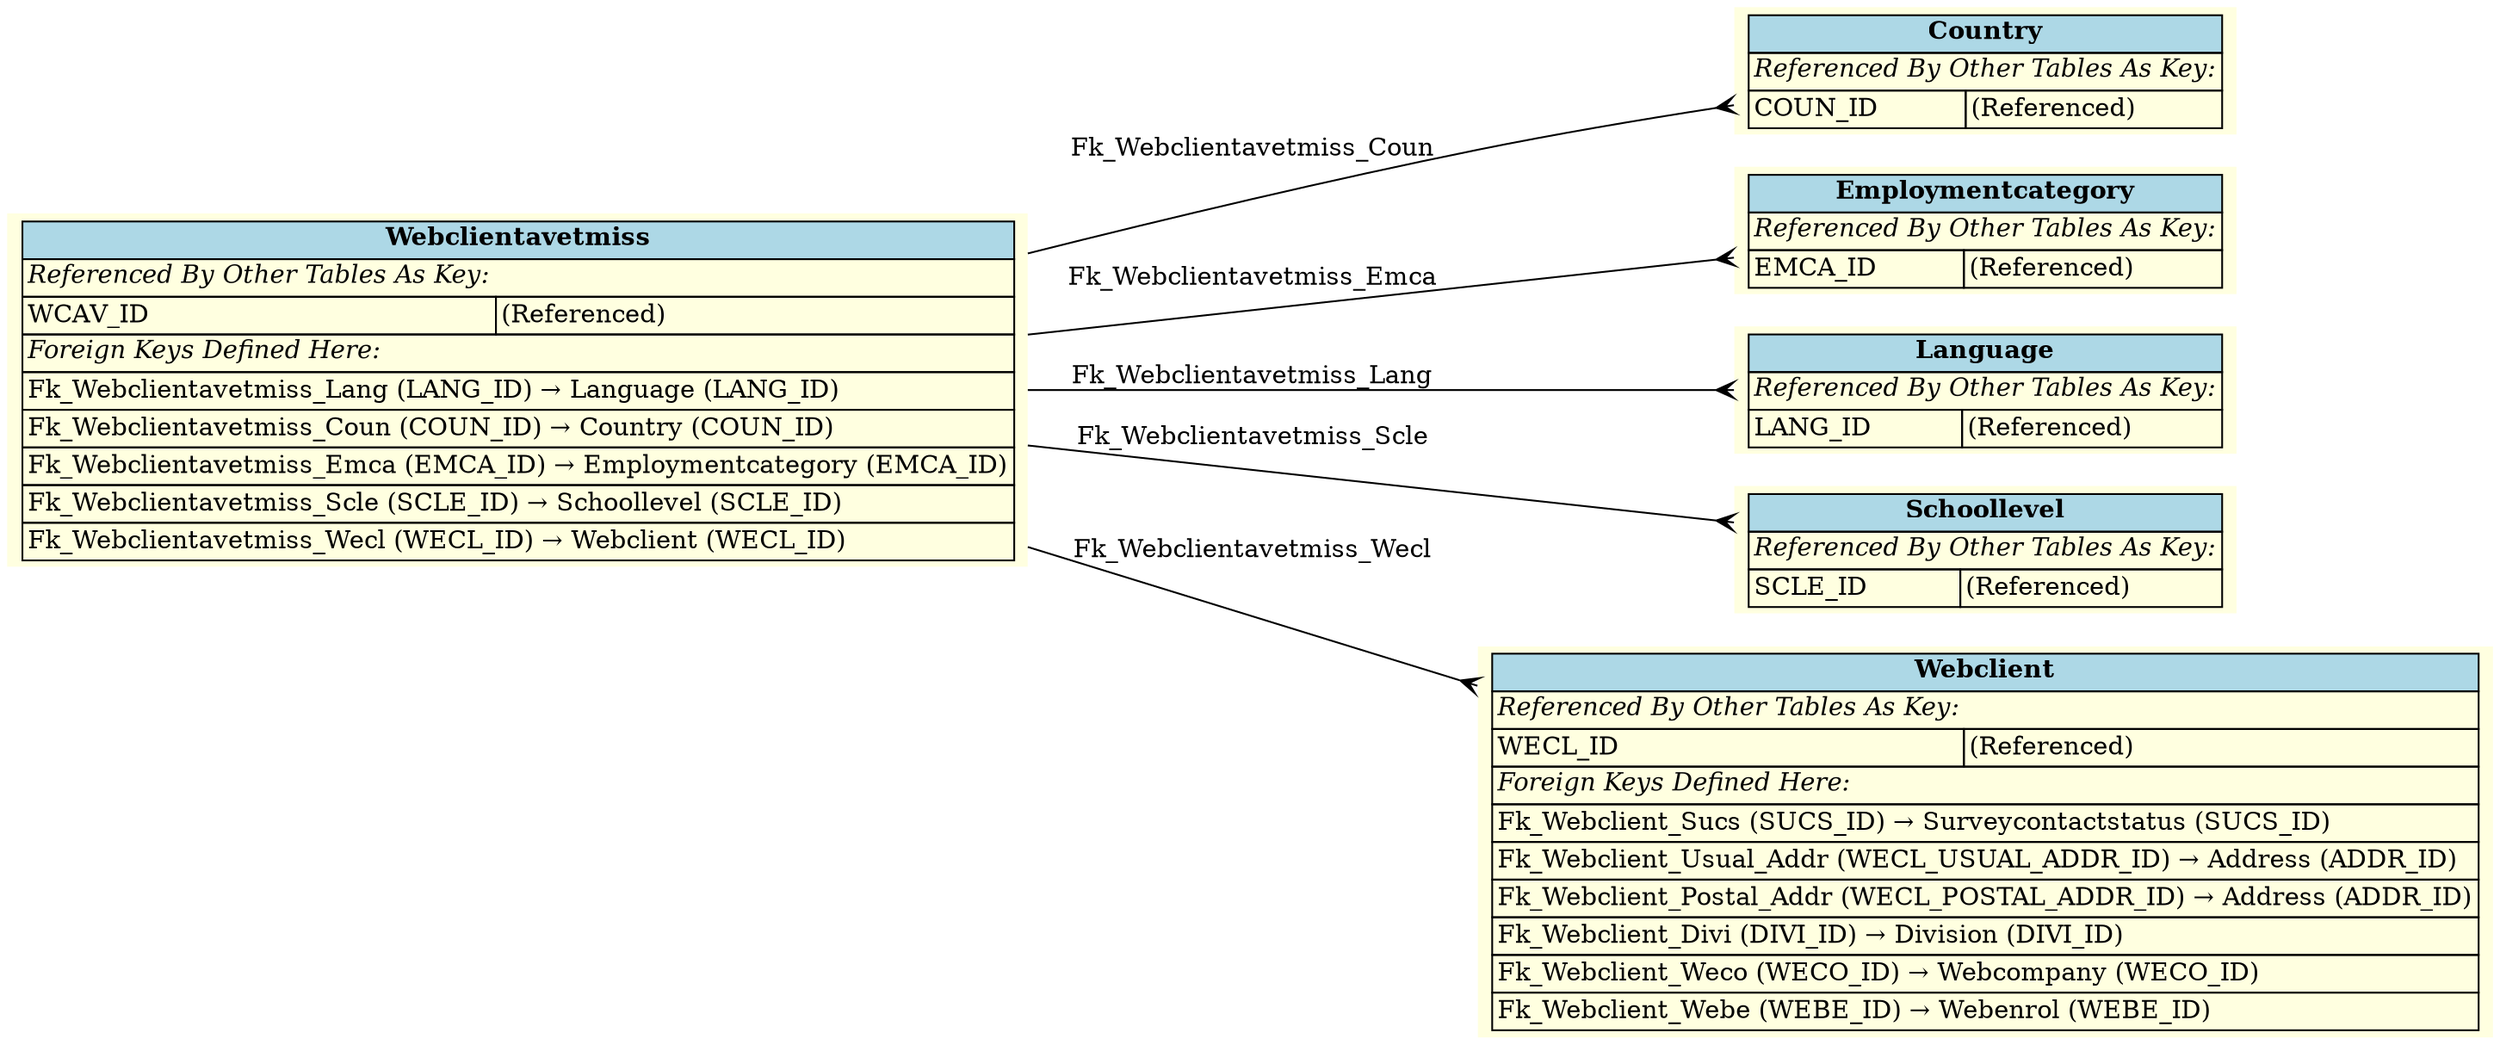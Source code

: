 digraph ERD {
  rankdir=LR;
  node [shape=plaintext, style=filled, fillcolor=lightyellow];
  edge [arrowhead=crow, arrowtail=none, dir=both, labelfontsize=10];

  "Webclientavetmiss" [
    label=<
    <TABLE BORDER="0" CELLBORDER="1" CELLSPACING="0" BGCOLOR="lightyellow">
      <TR><TD COLSPAN="2" BGCOLOR="lightblue"><B>Webclientavetmiss</B></TD></TR>
      <TR><TD COLSPAN="2" ALIGN="LEFT"><I>Referenced By Other Tables As Key:</I></TD></TR>
      <TR><TD ALIGN="LEFT">WCAV_ID</TD><TD ALIGN="LEFT">(Referenced)</TD></TR>
      <TR><TD COLSPAN="2" ALIGN="LEFT"><I>Foreign Keys Defined Here:</I></TD></TR>
      <TR><TD ALIGN="LEFT" COLSPAN="2">Fk_Webclientavetmiss_Lang (LANG_ID) &rarr; Language (LANG_ID)</TD></TR>
      <TR><TD ALIGN="LEFT" COLSPAN="2">Fk_Webclientavetmiss_Coun (COUN_ID) &rarr; Country (COUN_ID)</TD></TR>
      <TR><TD ALIGN="LEFT" COLSPAN="2">Fk_Webclientavetmiss_Emca (EMCA_ID) &rarr; Employmentcategory (EMCA_ID)</TD></TR>
      <TR><TD ALIGN="LEFT" COLSPAN="2">Fk_Webclientavetmiss_Scle (SCLE_ID) &rarr; Schoollevel (SCLE_ID)</TD></TR>
      <TR><TD ALIGN="LEFT" COLSPAN="2">Fk_Webclientavetmiss_Wecl (WECL_ID) &rarr; Webclient (WECL_ID)</TD></TR>
    </TABLE>
    >
  ];

  "Country" [
    label=<
    <TABLE BORDER="0" CELLBORDER="1" CELLSPACING="0" BGCOLOR="lightyellow">
      <TR><TD COLSPAN="2" BGCOLOR="lightblue"><B>Country</B></TD></TR>
      <TR><TD COLSPAN="2" ALIGN="LEFT"><I>Referenced By Other Tables As Key:</I></TD></TR>
      <TR><TD ALIGN="LEFT">COUN_ID</TD><TD ALIGN="LEFT">(Referenced)</TD></TR>
    </TABLE>
    >
  ];

  "Employmentcategory" [
    label=<
    <TABLE BORDER="0" CELLBORDER="1" CELLSPACING="0" BGCOLOR="lightyellow">
      <TR><TD COLSPAN="2" BGCOLOR="lightblue"><B>Employmentcategory</B></TD></TR>
      <TR><TD COLSPAN="2" ALIGN="LEFT"><I>Referenced By Other Tables As Key:</I></TD></TR>
      <TR><TD ALIGN="LEFT">EMCA_ID</TD><TD ALIGN="LEFT">(Referenced)</TD></TR>
    </TABLE>
    >
  ];

  "Language" [
    label=<
    <TABLE BORDER="0" CELLBORDER="1" CELLSPACING="0" BGCOLOR="lightyellow">
      <TR><TD COLSPAN="2" BGCOLOR="lightblue"><B>Language</B></TD></TR>
      <TR><TD COLSPAN="2" ALIGN="LEFT"><I>Referenced By Other Tables As Key:</I></TD></TR>
      <TR><TD ALIGN="LEFT">LANG_ID</TD><TD ALIGN="LEFT">(Referenced)</TD></TR>
    </TABLE>
    >
  ];

  "Schoollevel" [
    label=<
    <TABLE BORDER="0" CELLBORDER="1" CELLSPACING="0" BGCOLOR="lightyellow">
      <TR><TD COLSPAN="2" BGCOLOR="lightblue"><B>Schoollevel</B></TD></TR>
      <TR><TD COLSPAN="2" ALIGN="LEFT"><I>Referenced By Other Tables As Key:</I></TD></TR>
      <TR><TD ALIGN="LEFT">SCLE_ID</TD><TD ALIGN="LEFT">(Referenced)</TD></TR>
    </TABLE>
    >
  ];

  "Webclient" [
    label=<
    <TABLE BORDER="0" CELLBORDER="1" CELLSPACING="0" BGCOLOR="lightyellow">
      <TR><TD COLSPAN="2" BGCOLOR="lightblue"><B>Webclient</B></TD></TR>
      <TR><TD COLSPAN="2" ALIGN="LEFT"><I>Referenced By Other Tables As Key:</I></TD></TR>
      <TR><TD ALIGN="LEFT">WECL_ID</TD><TD ALIGN="LEFT">(Referenced)</TD></TR>
      <TR><TD COLSPAN="2" ALIGN="LEFT"><I>Foreign Keys Defined Here:</I></TD></TR>
      <TR><TD ALIGN="LEFT" COLSPAN="2">Fk_Webclient_Sucs (SUCS_ID) &rarr; Surveycontactstatus (SUCS_ID)</TD></TR>
      <TR><TD ALIGN="LEFT" COLSPAN="2">Fk_Webclient_Usual_Addr (WECL_USUAL_ADDR_ID) &rarr; Address (ADDR_ID)</TD></TR>
      <TR><TD ALIGN="LEFT" COLSPAN="2">Fk_Webclient_Postal_Addr (WECL_POSTAL_ADDR_ID) &rarr; Address (ADDR_ID)</TD></TR>
      <TR><TD ALIGN="LEFT" COLSPAN="2">Fk_Webclient_Divi (DIVI_ID) &rarr; Division (DIVI_ID)</TD></TR>
      <TR><TD ALIGN="LEFT" COLSPAN="2">Fk_Webclient_Weco (WECO_ID) &rarr; Webcompany (WECO_ID)</TD></TR>
      <TR><TD ALIGN="LEFT" COLSPAN="2">Fk_Webclient_Webe (WEBE_ID) &rarr; Webenrol (WEBE_ID)</TD></TR>
    </TABLE>
    >
  ];

  "Webclientavetmiss" -> "Country" [label=" Fk_Webclientavetmiss_Coun "];
  "Webclientavetmiss" -> "Employmentcategory" [label=" Fk_Webclientavetmiss_Emca "];
  "Webclientavetmiss" -> "Language" [label=" Fk_Webclientavetmiss_Lang "];
  "Webclientavetmiss" -> "Schoollevel" [label=" Fk_Webclientavetmiss_Scle "];
  "Webclientavetmiss" -> "Webclient" [label=" Fk_Webclientavetmiss_Wecl "];
}
